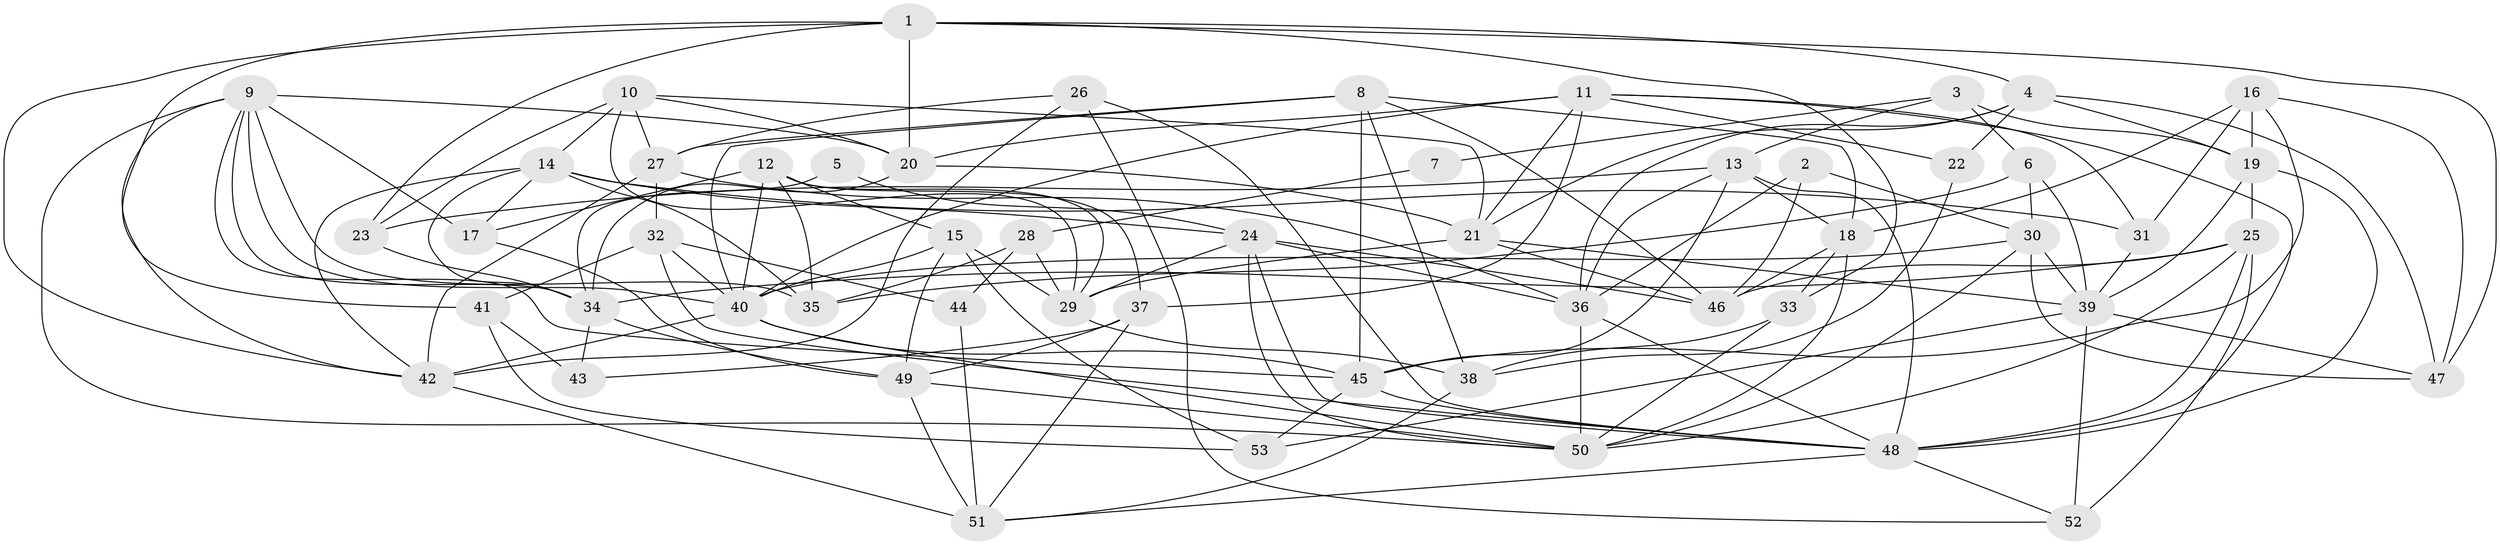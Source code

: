 // original degree distribution, {2: 0.09433962264150944, 5: 0.1509433962264151, 4: 0.37735849056603776, 3: 0.25471698113207547, 7: 0.04716981132075472, 6: 0.07547169811320754}
// Generated by graph-tools (version 1.1) at 2025/50/03/09/25 03:50:04]
// undirected, 53 vertices, 148 edges
graph export_dot {
graph [start="1"]
  node [color=gray90,style=filled];
  1;
  2;
  3;
  4;
  5;
  6;
  7;
  8;
  9;
  10;
  11;
  12;
  13;
  14;
  15;
  16;
  17;
  18;
  19;
  20;
  21;
  22;
  23;
  24;
  25;
  26;
  27;
  28;
  29;
  30;
  31;
  32;
  33;
  34;
  35;
  36;
  37;
  38;
  39;
  40;
  41;
  42;
  43;
  44;
  45;
  46;
  47;
  48;
  49;
  50;
  51;
  52;
  53;
  1 -- 4 [weight=1.0];
  1 -- 20 [weight=1.0];
  1 -- 23 [weight=1.0];
  1 -- 33 [weight=1.0];
  1 -- 41 [weight=1.0];
  1 -- 42 [weight=1.0];
  1 -- 47 [weight=1.0];
  2 -- 30 [weight=1.0];
  2 -- 36 [weight=1.0];
  2 -- 46 [weight=1.0];
  3 -- 6 [weight=1.0];
  3 -- 7 [weight=1.0];
  3 -- 13 [weight=1.0];
  3 -- 19 [weight=1.0];
  4 -- 19 [weight=1.0];
  4 -- 21 [weight=1.0];
  4 -- 22 [weight=1.0];
  4 -- 36 [weight=1.0];
  4 -- 47 [weight=1.0];
  5 -- 24 [weight=1.0];
  5 -- 34 [weight=1.0];
  6 -- 30 [weight=1.0];
  6 -- 35 [weight=1.0];
  6 -- 39 [weight=1.0];
  7 -- 28 [weight=1.0];
  8 -- 18 [weight=1.0];
  8 -- 27 [weight=1.0];
  8 -- 38 [weight=1.0];
  8 -- 40 [weight=1.0];
  8 -- 45 [weight=1.0];
  8 -- 46 [weight=1.0];
  9 -- 17 [weight=1.0];
  9 -- 20 [weight=1.0];
  9 -- 34 [weight=1.0];
  9 -- 35 [weight=1.0];
  9 -- 40 [weight=1.0];
  9 -- 42 [weight=1.0];
  9 -- 45 [weight=1.0];
  9 -- 50 [weight=1.0];
  10 -- 14 [weight=1.0];
  10 -- 20 [weight=1.0];
  10 -- 21 [weight=1.0];
  10 -- 23 [weight=1.0];
  10 -- 27 [weight=1.0];
  10 -- 29 [weight=1.0];
  11 -- 20 [weight=2.0];
  11 -- 21 [weight=1.0];
  11 -- 22 [weight=1.0];
  11 -- 31 [weight=1.0];
  11 -- 37 [weight=1.0];
  11 -- 40 [weight=1.0];
  11 -- 48 [weight=1.0];
  12 -- 15 [weight=1.0];
  12 -- 17 [weight=1.0];
  12 -- 29 [weight=1.0];
  12 -- 35 [weight=1.0];
  12 -- 37 [weight=1.0];
  12 -- 40 [weight=1.0];
  13 -- 18 [weight=1.0];
  13 -- 23 [weight=1.0];
  13 -- 36 [weight=1.0];
  13 -- 45 [weight=1.0];
  13 -- 48 [weight=1.0];
  14 -- 17 [weight=1.0];
  14 -- 24 [weight=1.0];
  14 -- 31 [weight=1.0];
  14 -- 34 [weight=1.0];
  14 -- 35 [weight=1.0];
  14 -- 42 [weight=1.0];
  15 -- 29 [weight=1.0];
  15 -- 40 [weight=1.0];
  15 -- 49 [weight=1.0];
  15 -- 53 [weight=1.0];
  16 -- 18 [weight=1.0];
  16 -- 19 [weight=1.0];
  16 -- 31 [weight=1.0];
  16 -- 45 [weight=1.0];
  16 -- 47 [weight=1.0];
  17 -- 49 [weight=1.0];
  18 -- 33 [weight=2.0];
  18 -- 46 [weight=1.0];
  18 -- 50 [weight=1.0];
  19 -- 25 [weight=1.0];
  19 -- 39 [weight=1.0];
  19 -- 48 [weight=1.0];
  20 -- 21 [weight=1.0];
  20 -- 34 [weight=1.0];
  21 -- 29 [weight=1.0];
  21 -- 39 [weight=1.0];
  21 -- 46 [weight=1.0];
  22 -- 38 [weight=1.0];
  23 -- 34 [weight=1.0];
  24 -- 29 [weight=1.0];
  24 -- 36 [weight=1.0];
  24 -- 46 [weight=1.0];
  24 -- 48 [weight=1.0];
  24 -- 50 [weight=1.0];
  25 -- 34 [weight=1.0];
  25 -- 46 [weight=1.0];
  25 -- 48 [weight=1.0];
  25 -- 50 [weight=1.0];
  25 -- 52 [weight=1.0];
  26 -- 27 [weight=1.0];
  26 -- 42 [weight=1.0];
  26 -- 48 [weight=1.0];
  26 -- 52 [weight=1.0];
  27 -- 32 [weight=1.0];
  27 -- 36 [weight=1.0];
  27 -- 42 [weight=1.0];
  28 -- 29 [weight=1.0];
  28 -- 35 [weight=1.0];
  28 -- 44 [weight=1.0];
  29 -- 38 [weight=1.0];
  30 -- 39 [weight=1.0];
  30 -- 40 [weight=1.0];
  30 -- 47 [weight=1.0];
  30 -- 50 [weight=1.0];
  31 -- 39 [weight=1.0];
  32 -- 40 [weight=1.0];
  32 -- 41 [weight=1.0];
  32 -- 44 [weight=1.0];
  32 -- 48 [weight=1.0];
  33 -- 38 [weight=1.0];
  33 -- 50 [weight=1.0];
  34 -- 43 [weight=1.0];
  34 -- 49 [weight=1.0];
  36 -- 48 [weight=1.0];
  36 -- 50 [weight=1.0];
  37 -- 43 [weight=1.0];
  37 -- 49 [weight=1.0];
  37 -- 51 [weight=1.0];
  38 -- 51 [weight=1.0];
  39 -- 47 [weight=2.0];
  39 -- 52 [weight=1.0];
  39 -- 53 [weight=1.0];
  40 -- 42 [weight=1.0];
  40 -- 45 [weight=1.0];
  40 -- 50 [weight=1.0];
  41 -- 43 [weight=2.0];
  41 -- 53 [weight=1.0];
  42 -- 51 [weight=1.0];
  44 -- 51 [weight=1.0];
  45 -- 48 [weight=1.0];
  45 -- 53 [weight=1.0];
  48 -- 51 [weight=1.0];
  48 -- 52 [weight=1.0];
  49 -- 50 [weight=1.0];
  49 -- 51 [weight=1.0];
}

